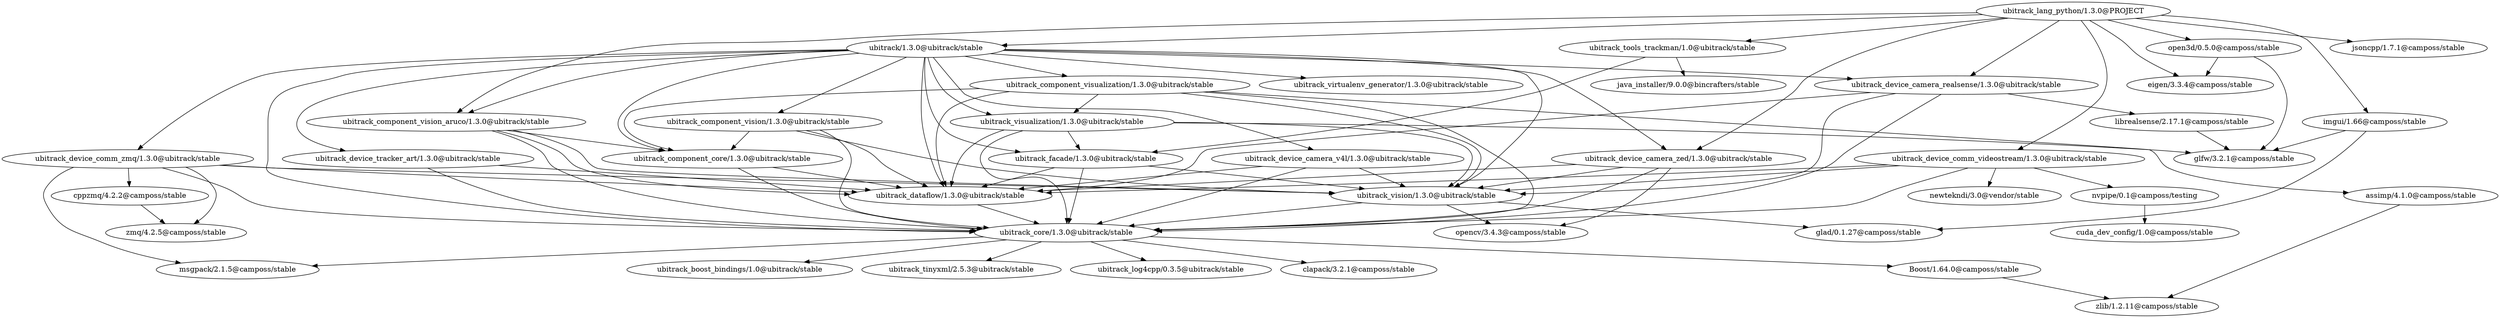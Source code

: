 digraph {
    "ubitrack/1.3.0@ubitrack/stable" -> {"ubitrack_core/1.3.0@ubitrack/stable" "ubitrack_component_core/1.3.0@ubitrack/stable" "ubitrack_dataflow/1.3.0@ubitrack/stable" "ubitrack_facade/1.3.0@ubitrack/stable" "ubitrack_virtualenv_generator/1.3.0@ubitrack/stable" "ubitrack_vision/1.3.0@ubitrack/stable" "ubitrack_component_vision/1.3.0@ubitrack/stable" "ubitrack_component_vision_aruco/1.3.0@ubitrack/stable" "ubitrack_device_camera_v4l/1.3.0@ubitrack/stable" "ubitrack_device_camera_realsense/1.3.0@ubitrack/stable" "ubitrack_device_camera_zed/1.3.0@ubitrack/stable" "ubitrack_visualization/1.3.0@ubitrack/stable" "ubitrack_component_visualization/1.3.0@ubitrack/stable" "ubitrack_device_tracker_art/1.3.0@ubitrack/stable" "ubitrack_device_comm_zmq/1.3.0@ubitrack/stable"}
    "Boost/1.64.0@camposs/stable" -> {"zlib/1.2.11@camposs/stable"}
    "ubitrack_lang_python/1.3.0@PROJECT" -> {"ubitrack/1.3.0@ubitrack/stable" "ubitrack_component_vision_aruco/1.3.0@ubitrack/stable" "ubitrack_device_camera_zed/1.3.0@ubitrack/stable" "ubitrack_device_camera_realsense/1.3.0@ubitrack/stable" "ubitrack_device_comm_videostream/1.3.0@ubitrack/stable" "ubitrack_tools_trackman/1.0@ubitrack/stable" "eigen/3.3.4@camposs/stable" "open3d/0.5.0@camposs/stable" "imgui/1.66@camposs/stable" "jsoncpp/1.7.1@camposs/stable"}
    "ubitrack_component_visualization/1.3.0@ubitrack/stable" -> {"assimp/4.1.0@camposs/stable" "ubitrack_core/1.3.0@ubitrack/stable" "ubitrack_vision/1.3.0@ubitrack/stable" "ubitrack_dataflow/1.3.0@ubitrack/stable" "ubitrack_visualization/1.3.0@ubitrack/stable" "ubitrack_component_core/1.3.0@ubitrack/stable"}
    "ubitrack_device_comm_videostream/1.3.0@ubitrack/stable" -> {"ubitrack_core/1.3.0@ubitrack/stable" "ubitrack_vision/1.3.0@ubitrack/stable" "ubitrack_dataflow/1.3.0@ubitrack/stable" "nvpipe/0.1@camposs/testing" "newtekndi/3.0@vendor/stable"}
    "ubitrack_facade/1.3.0@ubitrack/stable" -> {"ubitrack_core/1.3.0@ubitrack/stable" "ubitrack_vision/1.3.0@ubitrack/stable" "ubitrack_dataflow/1.3.0@ubitrack/stable"}
    "nvpipe/0.1@camposs/testing" -> {"cuda_dev_config/1.0@camposs/stable"}
    "ubitrack_device_tracker_art/1.3.0@ubitrack/stable" -> {"ubitrack_core/1.3.0@ubitrack/stable" "ubitrack_dataflow/1.3.0@ubitrack/stable"}
    "ubitrack_visualization/1.3.0@ubitrack/stable" -> {"ubitrack_core/1.3.0@ubitrack/stable" "ubitrack_vision/1.3.0@ubitrack/stable" "ubitrack_dataflow/1.3.0@ubitrack/stable" "glfw/3.2.1@camposs/stable" "ubitrack_facade/1.3.0@ubitrack/stable"}
    "ubitrack_device_comm_zmq/1.3.0@ubitrack/stable" -> {"zmq/4.2.5@camposs/stable" "cppzmq/4.2.2@camposs/stable" "ubitrack_core/1.3.0@ubitrack/stable" "ubitrack_vision/1.3.0@ubitrack/stable" "ubitrack_dataflow/1.3.0@ubitrack/stable" "msgpack/2.1.5@camposs/stable"}
    "ubitrack_device_camera_realsense/1.3.0@ubitrack/stable" -> {"ubitrack_core/1.3.0@ubitrack/stable" "ubitrack_vision/1.3.0@ubitrack/stable" "ubitrack_dataflow/1.3.0@ubitrack/stable" "librealsense/2.17.1@camposs/stable"}
    "ubitrack_core/1.3.0@ubitrack/stable" -> {"Boost/1.64.0@camposs/stable" "clapack/3.2.1@camposs/stable" "msgpack/2.1.5@camposs/stable" "ubitrack_boost_bindings/1.0@ubitrack/stable" "ubitrack_tinyxml/2.5.3@ubitrack/stable" "ubitrack_log4cpp/0.3.5@ubitrack/stable"}
    "cppzmq/4.2.2@camposs/stable" -> {"zmq/4.2.5@camposs/stable"}
    "ubitrack_tools_trackman/1.0@ubitrack/stable" -> {"java_installer/9.0.0@bincrafters/stable" "ubitrack_facade/1.3.0@ubitrack/stable"}
    "ubitrack_device_camera_v4l/1.3.0@ubitrack/stable" -> {"ubitrack_core/1.3.0@ubitrack/stable" "ubitrack_vision/1.3.0@ubitrack/stable" "ubitrack_dataflow/1.3.0@ubitrack/stable"}
    "ubitrack_device_camera_zed/1.3.0@ubitrack/stable" -> {"ubitrack_core/1.3.0@ubitrack/stable" "ubitrack_vision/1.3.0@ubitrack/stable" "ubitrack_dataflow/1.3.0@ubitrack/stable" "opencv/3.4.3@camposs/stable"}
    "imgui/1.66@camposs/stable" -> {"glfw/3.2.1@camposs/stable" "glad/0.1.27@camposs/stable"}
    "ubitrack_vision/1.3.0@ubitrack/stable" -> {"opencv/3.4.3@camposs/stable" "ubitrack_core/1.3.0@ubitrack/stable" "glad/0.1.27@camposs/stable"}
    "librealsense/2.17.1@camposs/stable" -> {"glfw/3.2.1@camposs/stable"}
    "assimp/4.1.0@camposs/stable" -> {"zlib/1.2.11@camposs/stable"}
    "ubitrack_component_core/1.3.0@ubitrack/stable" -> {"ubitrack_core/1.3.0@ubitrack/stable" "ubitrack_dataflow/1.3.0@ubitrack/stable"}
    "open3d/0.5.0@camposs/stable" -> {"eigen/3.3.4@camposs/stable" "glfw/3.2.1@camposs/stable"}
    "ubitrack_component_vision_aruco/1.3.0@ubitrack/stable" -> {"ubitrack_core/1.3.0@ubitrack/stable" "ubitrack_vision/1.3.0@ubitrack/stable" "ubitrack_dataflow/1.3.0@ubitrack/stable" "ubitrack_component_core/1.3.0@ubitrack/stable"}
    "ubitrack_component_vision/1.3.0@ubitrack/stable" -> {"ubitrack_core/1.3.0@ubitrack/stable" "ubitrack_vision/1.3.0@ubitrack/stable" "ubitrack_dataflow/1.3.0@ubitrack/stable" "ubitrack_component_core/1.3.0@ubitrack/stable"}
    "ubitrack_dataflow/1.3.0@ubitrack/stable" -> {"ubitrack_core/1.3.0@ubitrack/stable"}
}

